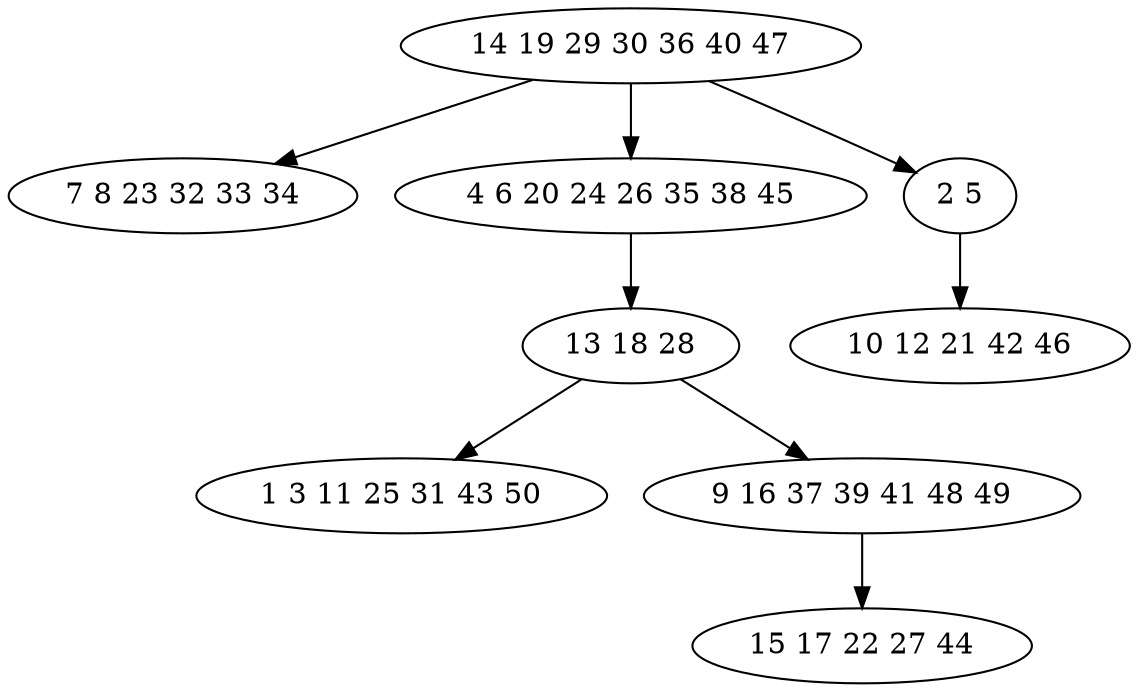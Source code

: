 digraph true_tree {
	"0" -> "1"
	"0" -> "2"
	"0" -> "3"
	"2" -> "4"
	"3" -> "5"
	"4" -> "6"
	"4" -> "7"
	"7" -> "8"
	"0" [label="14 19 29 30 36 40 47"];
	"1" [label="7 8 23 32 33 34"];
	"2" [label="4 6 20 24 26 35 38 45"];
	"3" [label="2 5"];
	"4" [label="13 18 28"];
	"5" [label="10 12 21 42 46"];
	"6" [label="1 3 11 25 31 43 50"];
	"7" [label="9 16 37 39 41 48 49"];
	"8" [label="15 17 22 27 44"];
}
